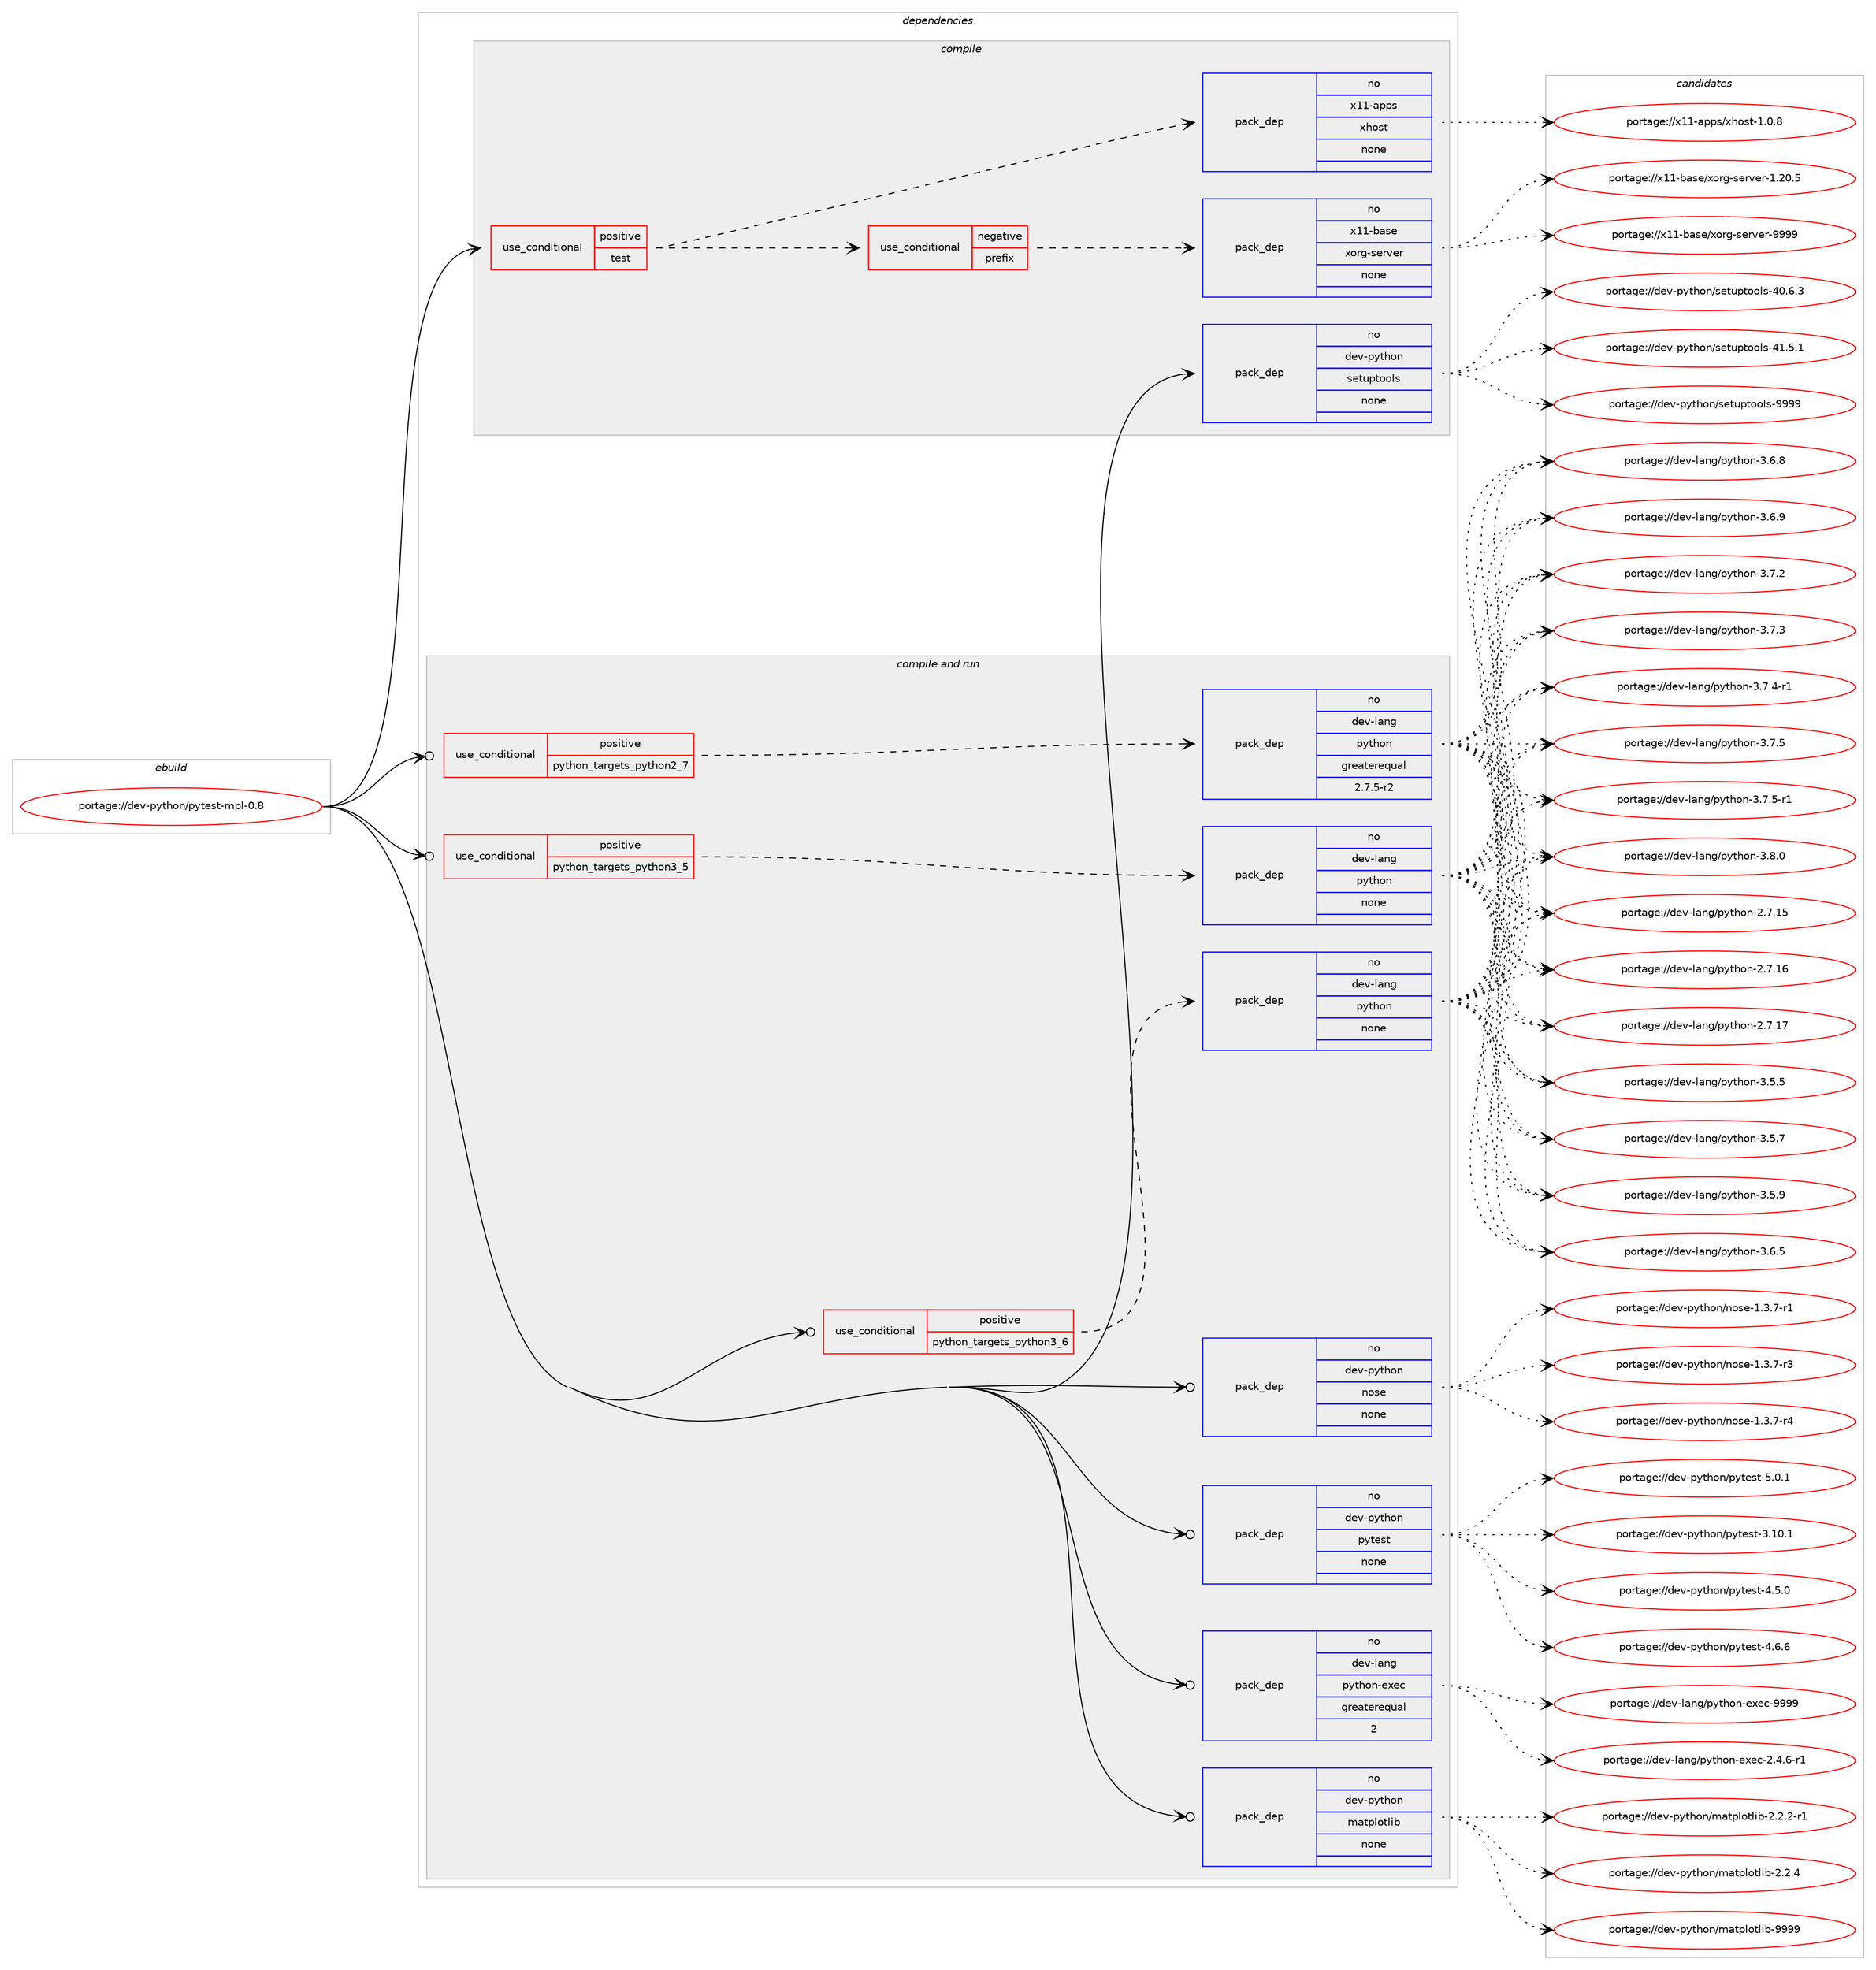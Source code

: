 digraph prolog {

# *************
# Graph options
# *************

newrank=true;
concentrate=true;
compound=true;
graph [rankdir=LR,fontname=Helvetica,fontsize=10,ranksep=1.5];#, ranksep=2.5, nodesep=0.2];
edge  [arrowhead=vee];
node  [fontname=Helvetica,fontsize=10];

# **********
# The ebuild
# **********

subgraph cluster_leftcol {
color=gray;
rank=same;
label=<<i>ebuild</i>>;
id [label="portage://dev-python/pytest-mpl-0.8", color=red, width=4, href="../dev-python/pytest-mpl-0.8.svg"];
}

# ****************
# The dependencies
# ****************

subgraph cluster_midcol {
color=gray;
label=<<i>dependencies</i>>;
subgraph cluster_compile {
fillcolor="#eeeeee";
style=filled;
label=<<i>compile</i>>;
subgraph cond36438 {
dependency164703 [label=<<TABLE BORDER="0" CELLBORDER="1" CELLSPACING="0" CELLPADDING="4"><TR><TD ROWSPAN="3" CELLPADDING="10">use_conditional</TD></TR><TR><TD>positive</TD></TR><TR><TD>test</TD></TR></TABLE>>, shape=none, color=red];
subgraph cond36439 {
dependency164704 [label=<<TABLE BORDER="0" CELLBORDER="1" CELLSPACING="0" CELLPADDING="4"><TR><TD ROWSPAN="3" CELLPADDING="10">use_conditional</TD></TR><TR><TD>negative</TD></TR><TR><TD>prefix</TD></TR></TABLE>>, shape=none, color=red];
subgraph pack124878 {
dependency164705 [label=<<TABLE BORDER="0" CELLBORDER="1" CELLSPACING="0" CELLPADDING="4" WIDTH="220"><TR><TD ROWSPAN="6" CELLPADDING="30">pack_dep</TD></TR><TR><TD WIDTH="110">no</TD></TR><TR><TD>x11-base</TD></TR><TR><TD>xorg-server</TD></TR><TR><TD>none</TD></TR><TR><TD></TD></TR></TABLE>>, shape=none, color=blue];
}
dependency164704:e -> dependency164705:w [weight=20,style="dashed",arrowhead="vee"];
}
dependency164703:e -> dependency164704:w [weight=20,style="dashed",arrowhead="vee"];
subgraph pack124879 {
dependency164706 [label=<<TABLE BORDER="0" CELLBORDER="1" CELLSPACING="0" CELLPADDING="4" WIDTH="220"><TR><TD ROWSPAN="6" CELLPADDING="30">pack_dep</TD></TR><TR><TD WIDTH="110">no</TD></TR><TR><TD>x11-apps</TD></TR><TR><TD>xhost</TD></TR><TR><TD>none</TD></TR><TR><TD></TD></TR></TABLE>>, shape=none, color=blue];
}
dependency164703:e -> dependency164706:w [weight=20,style="dashed",arrowhead="vee"];
}
id:e -> dependency164703:w [weight=20,style="solid",arrowhead="vee"];
subgraph pack124880 {
dependency164707 [label=<<TABLE BORDER="0" CELLBORDER="1" CELLSPACING="0" CELLPADDING="4" WIDTH="220"><TR><TD ROWSPAN="6" CELLPADDING="30">pack_dep</TD></TR><TR><TD WIDTH="110">no</TD></TR><TR><TD>dev-python</TD></TR><TR><TD>setuptools</TD></TR><TR><TD>none</TD></TR><TR><TD></TD></TR></TABLE>>, shape=none, color=blue];
}
id:e -> dependency164707:w [weight=20,style="solid",arrowhead="vee"];
}
subgraph cluster_compileandrun {
fillcolor="#eeeeee";
style=filled;
label=<<i>compile and run</i>>;
subgraph cond36440 {
dependency164708 [label=<<TABLE BORDER="0" CELLBORDER="1" CELLSPACING="0" CELLPADDING="4"><TR><TD ROWSPAN="3" CELLPADDING="10">use_conditional</TD></TR><TR><TD>positive</TD></TR><TR><TD>python_targets_python2_7</TD></TR></TABLE>>, shape=none, color=red];
subgraph pack124881 {
dependency164709 [label=<<TABLE BORDER="0" CELLBORDER="1" CELLSPACING="0" CELLPADDING="4" WIDTH="220"><TR><TD ROWSPAN="6" CELLPADDING="30">pack_dep</TD></TR><TR><TD WIDTH="110">no</TD></TR><TR><TD>dev-lang</TD></TR><TR><TD>python</TD></TR><TR><TD>greaterequal</TD></TR><TR><TD>2.7.5-r2</TD></TR></TABLE>>, shape=none, color=blue];
}
dependency164708:e -> dependency164709:w [weight=20,style="dashed",arrowhead="vee"];
}
id:e -> dependency164708:w [weight=20,style="solid",arrowhead="odotvee"];
subgraph cond36441 {
dependency164710 [label=<<TABLE BORDER="0" CELLBORDER="1" CELLSPACING="0" CELLPADDING="4"><TR><TD ROWSPAN="3" CELLPADDING="10">use_conditional</TD></TR><TR><TD>positive</TD></TR><TR><TD>python_targets_python3_5</TD></TR></TABLE>>, shape=none, color=red];
subgraph pack124882 {
dependency164711 [label=<<TABLE BORDER="0" CELLBORDER="1" CELLSPACING="0" CELLPADDING="4" WIDTH="220"><TR><TD ROWSPAN="6" CELLPADDING="30">pack_dep</TD></TR><TR><TD WIDTH="110">no</TD></TR><TR><TD>dev-lang</TD></TR><TR><TD>python</TD></TR><TR><TD>none</TD></TR><TR><TD></TD></TR></TABLE>>, shape=none, color=blue];
}
dependency164710:e -> dependency164711:w [weight=20,style="dashed",arrowhead="vee"];
}
id:e -> dependency164710:w [weight=20,style="solid",arrowhead="odotvee"];
subgraph cond36442 {
dependency164712 [label=<<TABLE BORDER="0" CELLBORDER="1" CELLSPACING="0" CELLPADDING="4"><TR><TD ROWSPAN="3" CELLPADDING="10">use_conditional</TD></TR><TR><TD>positive</TD></TR><TR><TD>python_targets_python3_6</TD></TR></TABLE>>, shape=none, color=red];
subgraph pack124883 {
dependency164713 [label=<<TABLE BORDER="0" CELLBORDER="1" CELLSPACING="0" CELLPADDING="4" WIDTH="220"><TR><TD ROWSPAN="6" CELLPADDING="30">pack_dep</TD></TR><TR><TD WIDTH="110">no</TD></TR><TR><TD>dev-lang</TD></TR><TR><TD>python</TD></TR><TR><TD>none</TD></TR><TR><TD></TD></TR></TABLE>>, shape=none, color=blue];
}
dependency164712:e -> dependency164713:w [weight=20,style="dashed",arrowhead="vee"];
}
id:e -> dependency164712:w [weight=20,style="solid",arrowhead="odotvee"];
subgraph pack124884 {
dependency164714 [label=<<TABLE BORDER="0" CELLBORDER="1" CELLSPACING="0" CELLPADDING="4" WIDTH="220"><TR><TD ROWSPAN="6" CELLPADDING="30">pack_dep</TD></TR><TR><TD WIDTH="110">no</TD></TR><TR><TD>dev-lang</TD></TR><TR><TD>python-exec</TD></TR><TR><TD>greaterequal</TD></TR><TR><TD>2</TD></TR></TABLE>>, shape=none, color=blue];
}
id:e -> dependency164714:w [weight=20,style="solid",arrowhead="odotvee"];
subgraph pack124885 {
dependency164715 [label=<<TABLE BORDER="0" CELLBORDER="1" CELLSPACING="0" CELLPADDING="4" WIDTH="220"><TR><TD ROWSPAN="6" CELLPADDING="30">pack_dep</TD></TR><TR><TD WIDTH="110">no</TD></TR><TR><TD>dev-python</TD></TR><TR><TD>matplotlib</TD></TR><TR><TD>none</TD></TR><TR><TD></TD></TR></TABLE>>, shape=none, color=blue];
}
id:e -> dependency164715:w [weight=20,style="solid",arrowhead="odotvee"];
subgraph pack124886 {
dependency164716 [label=<<TABLE BORDER="0" CELLBORDER="1" CELLSPACING="0" CELLPADDING="4" WIDTH="220"><TR><TD ROWSPAN="6" CELLPADDING="30">pack_dep</TD></TR><TR><TD WIDTH="110">no</TD></TR><TR><TD>dev-python</TD></TR><TR><TD>nose</TD></TR><TR><TD>none</TD></TR><TR><TD></TD></TR></TABLE>>, shape=none, color=blue];
}
id:e -> dependency164716:w [weight=20,style="solid",arrowhead="odotvee"];
subgraph pack124887 {
dependency164717 [label=<<TABLE BORDER="0" CELLBORDER="1" CELLSPACING="0" CELLPADDING="4" WIDTH="220"><TR><TD ROWSPAN="6" CELLPADDING="30">pack_dep</TD></TR><TR><TD WIDTH="110">no</TD></TR><TR><TD>dev-python</TD></TR><TR><TD>pytest</TD></TR><TR><TD>none</TD></TR><TR><TD></TD></TR></TABLE>>, shape=none, color=blue];
}
id:e -> dependency164717:w [weight=20,style="solid",arrowhead="odotvee"];
}
subgraph cluster_run {
fillcolor="#eeeeee";
style=filled;
label=<<i>run</i>>;
}
}

# **************
# The candidates
# **************

subgraph cluster_choices {
rank=same;
color=gray;
label=<<i>candidates</i>>;

subgraph choice124878 {
color=black;
nodesep=1;
choiceportage1204949459897115101471201111141034511510111411810111445494650484653 [label="portage://x11-base/xorg-server-1.20.5", color=red, width=4,href="../x11-base/xorg-server-1.20.5.svg"];
choiceportage120494945989711510147120111114103451151011141181011144557575757 [label="portage://x11-base/xorg-server-9999", color=red, width=4,href="../x11-base/xorg-server-9999.svg"];
dependency164705:e -> choiceportage1204949459897115101471201111141034511510111411810111445494650484653:w [style=dotted,weight="100"];
dependency164705:e -> choiceportage120494945989711510147120111114103451151011141181011144557575757:w [style=dotted,weight="100"];
}
subgraph choice124879 {
color=black;
nodesep=1;
choiceportage1204949459711211211547120104111115116454946484656 [label="portage://x11-apps/xhost-1.0.8", color=red, width=4,href="../x11-apps/xhost-1.0.8.svg"];
dependency164706:e -> choiceportage1204949459711211211547120104111115116454946484656:w [style=dotted,weight="100"];
}
subgraph choice124880 {
color=black;
nodesep=1;
choiceportage100101118451121211161041111104711510111611711211611111110811545524846544651 [label="portage://dev-python/setuptools-40.6.3", color=red, width=4,href="../dev-python/setuptools-40.6.3.svg"];
choiceportage100101118451121211161041111104711510111611711211611111110811545524946534649 [label="portage://dev-python/setuptools-41.5.1", color=red, width=4,href="../dev-python/setuptools-41.5.1.svg"];
choiceportage10010111845112121116104111110471151011161171121161111111081154557575757 [label="portage://dev-python/setuptools-9999", color=red, width=4,href="../dev-python/setuptools-9999.svg"];
dependency164707:e -> choiceportage100101118451121211161041111104711510111611711211611111110811545524846544651:w [style=dotted,weight="100"];
dependency164707:e -> choiceportage100101118451121211161041111104711510111611711211611111110811545524946534649:w [style=dotted,weight="100"];
dependency164707:e -> choiceportage10010111845112121116104111110471151011161171121161111111081154557575757:w [style=dotted,weight="100"];
}
subgraph choice124881 {
color=black;
nodesep=1;
choiceportage10010111845108971101034711212111610411111045504655464953 [label="portage://dev-lang/python-2.7.15", color=red, width=4,href="../dev-lang/python-2.7.15.svg"];
choiceportage10010111845108971101034711212111610411111045504655464954 [label="portage://dev-lang/python-2.7.16", color=red, width=4,href="../dev-lang/python-2.7.16.svg"];
choiceportage10010111845108971101034711212111610411111045504655464955 [label="portage://dev-lang/python-2.7.17", color=red, width=4,href="../dev-lang/python-2.7.17.svg"];
choiceportage100101118451089711010347112121116104111110455146534653 [label="portage://dev-lang/python-3.5.5", color=red, width=4,href="../dev-lang/python-3.5.5.svg"];
choiceportage100101118451089711010347112121116104111110455146534655 [label="portage://dev-lang/python-3.5.7", color=red, width=4,href="../dev-lang/python-3.5.7.svg"];
choiceportage100101118451089711010347112121116104111110455146534657 [label="portage://dev-lang/python-3.5.9", color=red, width=4,href="../dev-lang/python-3.5.9.svg"];
choiceportage100101118451089711010347112121116104111110455146544653 [label="portage://dev-lang/python-3.6.5", color=red, width=4,href="../dev-lang/python-3.6.5.svg"];
choiceportage100101118451089711010347112121116104111110455146544656 [label="portage://dev-lang/python-3.6.8", color=red, width=4,href="../dev-lang/python-3.6.8.svg"];
choiceportage100101118451089711010347112121116104111110455146544657 [label="portage://dev-lang/python-3.6.9", color=red, width=4,href="../dev-lang/python-3.6.9.svg"];
choiceportage100101118451089711010347112121116104111110455146554650 [label="portage://dev-lang/python-3.7.2", color=red, width=4,href="../dev-lang/python-3.7.2.svg"];
choiceportage100101118451089711010347112121116104111110455146554651 [label="portage://dev-lang/python-3.7.3", color=red, width=4,href="../dev-lang/python-3.7.3.svg"];
choiceportage1001011184510897110103471121211161041111104551465546524511449 [label="portage://dev-lang/python-3.7.4-r1", color=red, width=4,href="../dev-lang/python-3.7.4-r1.svg"];
choiceportage100101118451089711010347112121116104111110455146554653 [label="portage://dev-lang/python-3.7.5", color=red, width=4,href="../dev-lang/python-3.7.5.svg"];
choiceportage1001011184510897110103471121211161041111104551465546534511449 [label="portage://dev-lang/python-3.7.5-r1", color=red, width=4,href="../dev-lang/python-3.7.5-r1.svg"];
choiceportage100101118451089711010347112121116104111110455146564648 [label="portage://dev-lang/python-3.8.0", color=red, width=4,href="../dev-lang/python-3.8.0.svg"];
dependency164709:e -> choiceportage10010111845108971101034711212111610411111045504655464953:w [style=dotted,weight="100"];
dependency164709:e -> choiceportage10010111845108971101034711212111610411111045504655464954:w [style=dotted,weight="100"];
dependency164709:e -> choiceportage10010111845108971101034711212111610411111045504655464955:w [style=dotted,weight="100"];
dependency164709:e -> choiceportage100101118451089711010347112121116104111110455146534653:w [style=dotted,weight="100"];
dependency164709:e -> choiceportage100101118451089711010347112121116104111110455146534655:w [style=dotted,weight="100"];
dependency164709:e -> choiceportage100101118451089711010347112121116104111110455146534657:w [style=dotted,weight="100"];
dependency164709:e -> choiceportage100101118451089711010347112121116104111110455146544653:w [style=dotted,weight="100"];
dependency164709:e -> choiceportage100101118451089711010347112121116104111110455146544656:w [style=dotted,weight="100"];
dependency164709:e -> choiceportage100101118451089711010347112121116104111110455146544657:w [style=dotted,weight="100"];
dependency164709:e -> choiceportage100101118451089711010347112121116104111110455146554650:w [style=dotted,weight="100"];
dependency164709:e -> choiceportage100101118451089711010347112121116104111110455146554651:w [style=dotted,weight="100"];
dependency164709:e -> choiceportage1001011184510897110103471121211161041111104551465546524511449:w [style=dotted,weight="100"];
dependency164709:e -> choiceportage100101118451089711010347112121116104111110455146554653:w [style=dotted,weight="100"];
dependency164709:e -> choiceportage1001011184510897110103471121211161041111104551465546534511449:w [style=dotted,weight="100"];
dependency164709:e -> choiceportage100101118451089711010347112121116104111110455146564648:w [style=dotted,weight="100"];
}
subgraph choice124882 {
color=black;
nodesep=1;
choiceportage10010111845108971101034711212111610411111045504655464953 [label="portage://dev-lang/python-2.7.15", color=red, width=4,href="../dev-lang/python-2.7.15.svg"];
choiceportage10010111845108971101034711212111610411111045504655464954 [label="portage://dev-lang/python-2.7.16", color=red, width=4,href="../dev-lang/python-2.7.16.svg"];
choiceportage10010111845108971101034711212111610411111045504655464955 [label="portage://dev-lang/python-2.7.17", color=red, width=4,href="../dev-lang/python-2.7.17.svg"];
choiceportage100101118451089711010347112121116104111110455146534653 [label="portage://dev-lang/python-3.5.5", color=red, width=4,href="../dev-lang/python-3.5.5.svg"];
choiceportage100101118451089711010347112121116104111110455146534655 [label="portage://dev-lang/python-3.5.7", color=red, width=4,href="../dev-lang/python-3.5.7.svg"];
choiceportage100101118451089711010347112121116104111110455146534657 [label="portage://dev-lang/python-3.5.9", color=red, width=4,href="../dev-lang/python-3.5.9.svg"];
choiceportage100101118451089711010347112121116104111110455146544653 [label="portage://dev-lang/python-3.6.5", color=red, width=4,href="../dev-lang/python-3.6.5.svg"];
choiceportage100101118451089711010347112121116104111110455146544656 [label="portage://dev-lang/python-3.6.8", color=red, width=4,href="../dev-lang/python-3.6.8.svg"];
choiceportage100101118451089711010347112121116104111110455146544657 [label="portage://dev-lang/python-3.6.9", color=red, width=4,href="../dev-lang/python-3.6.9.svg"];
choiceportage100101118451089711010347112121116104111110455146554650 [label="portage://dev-lang/python-3.7.2", color=red, width=4,href="../dev-lang/python-3.7.2.svg"];
choiceportage100101118451089711010347112121116104111110455146554651 [label="portage://dev-lang/python-3.7.3", color=red, width=4,href="../dev-lang/python-3.7.3.svg"];
choiceportage1001011184510897110103471121211161041111104551465546524511449 [label="portage://dev-lang/python-3.7.4-r1", color=red, width=4,href="../dev-lang/python-3.7.4-r1.svg"];
choiceportage100101118451089711010347112121116104111110455146554653 [label="portage://dev-lang/python-3.7.5", color=red, width=4,href="../dev-lang/python-3.7.5.svg"];
choiceportage1001011184510897110103471121211161041111104551465546534511449 [label="portage://dev-lang/python-3.7.5-r1", color=red, width=4,href="../dev-lang/python-3.7.5-r1.svg"];
choiceportage100101118451089711010347112121116104111110455146564648 [label="portage://dev-lang/python-3.8.0", color=red, width=4,href="../dev-lang/python-3.8.0.svg"];
dependency164711:e -> choiceportage10010111845108971101034711212111610411111045504655464953:w [style=dotted,weight="100"];
dependency164711:e -> choiceportage10010111845108971101034711212111610411111045504655464954:w [style=dotted,weight="100"];
dependency164711:e -> choiceportage10010111845108971101034711212111610411111045504655464955:w [style=dotted,weight="100"];
dependency164711:e -> choiceportage100101118451089711010347112121116104111110455146534653:w [style=dotted,weight="100"];
dependency164711:e -> choiceportage100101118451089711010347112121116104111110455146534655:w [style=dotted,weight="100"];
dependency164711:e -> choiceportage100101118451089711010347112121116104111110455146534657:w [style=dotted,weight="100"];
dependency164711:e -> choiceportage100101118451089711010347112121116104111110455146544653:w [style=dotted,weight="100"];
dependency164711:e -> choiceportage100101118451089711010347112121116104111110455146544656:w [style=dotted,weight="100"];
dependency164711:e -> choiceportage100101118451089711010347112121116104111110455146544657:w [style=dotted,weight="100"];
dependency164711:e -> choiceportage100101118451089711010347112121116104111110455146554650:w [style=dotted,weight="100"];
dependency164711:e -> choiceportage100101118451089711010347112121116104111110455146554651:w [style=dotted,weight="100"];
dependency164711:e -> choiceportage1001011184510897110103471121211161041111104551465546524511449:w [style=dotted,weight="100"];
dependency164711:e -> choiceportage100101118451089711010347112121116104111110455146554653:w [style=dotted,weight="100"];
dependency164711:e -> choiceportage1001011184510897110103471121211161041111104551465546534511449:w [style=dotted,weight="100"];
dependency164711:e -> choiceportage100101118451089711010347112121116104111110455146564648:w [style=dotted,weight="100"];
}
subgraph choice124883 {
color=black;
nodesep=1;
choiceportage10010111845108971101034711212111610411111045504655464953 [label="portage://dev-lang/python-2.7.15", color=red, width=4,href="../dev-lang/python-2.7.15.svg"];
choiceportage10010111845108971101034711212111610411111045504655464954 [label="portage://dev-lang/python-2.7.16", color=red, width=4,href="../dev-lang/python-2.7.16.svg"];
choiceportage10010111845108971101034711212111610411111045504655464955 [label="portage://dev-lang/python-2.7.17", color=red, width=4,href="../dev-lang/python-2.7.17.svg"];
choiceportage100101118451089711010347112121116104111110455146534653 [label="portage://dev-lang/python-3.5.5", color=red, width=4,href="../dev-lang/python-3.5.5.svg"];
choiceportage100101118451089711010347112121116104111110455146534655 [label="portage://dev-lang/python-3.5.7", color=red, width=4,href="../dev-lang/python-3.5.7.svg"];
choiceportage100101118451089711010347112121116104111110455146534657 [label="portage://dev-lang/python-3.5.9", color=red, width=4,href="../dev-lang/python-3.5.9.svg"];
choiceportage100101118451089711010347112121116104111110455146544653 [label="portage://dev-lang/python-3.6.5", color=red, width=4,href="../dev-lang/python-3.6.5.svg"];
choiceportage100101118451089711010347112121116104111110455146544656 [label="portage://dev-lang/python-3.6.8", color=red, width=4,href="../dev-lang/python-3.6.8.svg"];
choiceportage100101118451089711010347112121116104111110455146544657 [label="portage://dev-lang/python-3.6.9", color=red, width=4,href="../dev-lang/python-3.6.9.svg"];
choiceportage100101118451089711010347112121116104111110455146554650 [label="portage://dev-lang/python-3.7.2", color=red, width=4,href="../dev-lang/python-3.7.2.svg"];
choiceportage100101118451089711010347112121116104111110455146554651 [label="portage://dev-lang/python-3.7.3", color=red, width=4,href="../dev-lang/python-3.7.3.svg"];
choiceportage1001011184510897110103471121211161041111104551465546524511449 [label="portage://dev-lang/python-3.7.4-r1", color=red, width=4,href="../dev-lang/python-3.7.4-r1.svg"];
choiceportage100101118451089711010347112121116104111110455146554653 [label="portage://dev-lang/python-3.7.5", color=red, width=4,href="../dev-lang/python-3.7.5.svg"];
choiceportage1001011184510897110103471121211161041111104551465546534511449 [label="portage://dev-lang/python-3.7.5-r1", color=red, width=4,href="../dev-lang/python-3.7.5-r1.svg"];
choiceportage100101118451089711010347112121116104111110455146564648 [label="portage://dev-lang/python-3.8.0", color=red, width=4,href="../dev-lang/python-3.8.0.svg"];
dependency164713:e -> choiceportage10010111845108971101034711212111610411111045504655464953:w [style=dotted,weight="100"];
dependency164713:e -> choiceportage10010111845108971101034711212111610411111045504655464954:w [style=dotted,weight="100"];
dependency164713:e -> choiceportage10010111845108971101034711212111610411111045504655464955:w [style=dotted,weight="100"];
dependency164713:e -> choiceportage100101118451089711010347112121116104111110455146534653:w [style=dotted,weight="100"];
dependency164713:e -> choiceportage100101118451089711010347112121116104111110455146534655:w [style=dotted,weight="100"];
dependency164713:e -> choiceportage100101118451089711010347112121116104111110455146534657:w [style=dotted,weight="100"];
dependency164713:e -> choiceportage100101118451089711010347112121116104111110455146544653:w [style=dotted,weight="100"];
dependency164713:e -> choiceportage100101118451089711010347112121116104111110455146544656:w [style=dotted,weight="100"];
dependency164713:e -> choiceportage100101118451089711010347112121116104111110455146544657:w [style=dotted,weight="100"];
dependency164713:e -> choiceportage100101118451089711010347112121116104111110455146554650:w [style=dotted,weight="100"];
dependency164713:e -> choiceportage100101118451089711010347112121116104111110455146554651:w [style=dotted,weight="100"];
dependency164713:e -> choiceportage1001011184510897110103471121211161041111104551465546524511449:w [style=dotted,weight="100"];
dependency164713:e -> choiceportage100101118451089711010347112121116104111110455146554653:w [style=dotted,weight="100"];
dependency164713:e -> choiceportage1001011184510897110103471121211161041111104551465546534511449:w [style=dotted,weight="100"];
dependency164713:e -> choiceportage100101118451089711010347112121116104111110455146564648:w [style=dotted,weight="100"];
}
subgraph choice124884 {
color=black;
nodesep=1;
choiceportage10010111845108971101034711212111610411111045101120101994550465246544511449 [label="portage://dev-lang/python-exec-2.4.6-r1", color=red, width=4,href="../dev-lang/python-exec-2.4.6-r1.svg"];
choiceportage10010111845108971101034711212111610411111045101120101994557575757 [label="portage://dev-lang/python-exec-9999", color=red, width=4,href="../dev-lang/python-exec-9999.svg"];
dependency164714:e -> choiceportage10010111845108971101034711212111610411111045101120101994550465246544511449:w [style=dotted,weight="100"];
dependency164714:e -> choiceportage10010111845108971101034711212111610411111045101120101994557575757:w [style=dotted,weight="100"];
}
subgraph choice124885 {
color=black;
nodesep=1;
choiceportage100101118451121211161041111104710997116112108111116108105984550465046504511449 [label="portage://dev-python/matplotlib-2.2.2-r1", color=red, width=4,href="../dev-python/matplotlib-2.2.2-r1.svg"];
choiceportage10010111845112121116104111110471099711611210811111610810598455046504652 [label="portage://dev-python/matplotlib-2.2.4", color=red, width=4,href="../dev-python/matplotlib-2.2.4.svg"];
choiceportage100101118451121211161041111104710997116112108111116108105984557575757 [label="portage://dev-python/matplotlib-9999", color=red, width=4,href="../dev-python/matplotlib-9999.svg"];
dependency164715:e -> choiceportage100101118451121211161041111104710997116112108111116108105984550465046504511449:w [style=dotted,weight="100"];
dependency164715:e -> choiceportage10010111845112121116104111110471099711611210811111610810598455046504652:w [style=dotted,weight="100"];
dependency164715:e -> choiceportage100101118451121211161041111104710997116112108111116108105984557575757:w [style=dotted,weight="100"];
}
subgraph choice124886 {
color=black;
nodesep=1;
choiceportage10010111845112121116104111110471101111151014549465146554511449 [label="portage://dev-python/nose-1.3.7-r1", color=red, width=4,href="../dev-python/nose-1.3.7-r1.svg"];
choiceportage10010111845112121116104111110471101111151014549465146554511451 [label="portage://dev-python/nose-1.3.7-r3", color=red, width=4,href="../dev-python/nose-1.3.7-r3.svg"];
choiceportage10010111845112121116104111110471101111151014549465146554511452 [label="portage://dev-python/nose-1.3.7-r4", color=red, width=4,href="../dev-python/nose-1.3.7-r4.svg"];
dependency164716:e -> choiceportage10010111845112121116104111110471101111151014549465146554511449:w [style=dotted,weight="100"];
dependency164716:e -> choiceportage10010111845112121116104111110471101111151014549465146554511451:w [style=dotted,weight="100"];
dependency164716:e -> choiceportage10010111845112121116104111110471101111151014549465146554511452:w [style=dotted,weight="100"];
}
subgraph choice124887 {
color=black;
nodesep=1;
choiceportage100101118451121211161041111104711212111610111511645514649484649 [label="portage://dev-python/pytest-3.10.1", color=red, width=4,href="../dev-python/pytest-3.10.1.svg"];
choiceportage1001011184511212111610411111047112121116101115116455246534648 [label="portage://dev-python/pytest-4.5.0", color=red, width=4,href="../dev-python/pytest-4.5.0.svg"];
choiceportage1001011184511212111610411111047112121116101115116455246544654 [label="portage://dev-python/pytest-4.6.6", color=red, width=4,href="../dev-python/pytest-4.6.6.svg"];
choiceportage1001011184511212111610411111047112121116101115116455346484649 [label="portage://dev-python/pytest-5.0.1", color=red, width=4,href="../dev-python/pytest-5.0.1.svg"];
dependency164717:e -> choiceportage100101118451121211161041111104711212111610111511645514649484649:w [style=dotted,weight="100"];
dependency164717:e -> choiceportage1001011184511212111610411111047112121116101115116455246534648:w [style=dotted,weight="100"];
dependency164717:e -> choiceportage1001011184511212111610411111047112121116101115116455246544654:w [style=dotted,weight="100"];
dependency164717:e -> choiceportage1001011184511212111610411111047112121116101115116455346484649:w [style=dotted,weight="100"];
}
}

}
